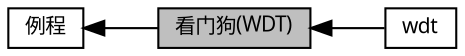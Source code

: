 digraph "看门狗(WDT)"
{
  edge [fontname="黑体",fontsize="10",labelfontname="黑体",labelfontsize="10"];
  node [fontname="黑体",fontsize="10",shape=box];
  rankdir=LR;
  Node0 [label="看门狗(WDT)",height=0.2,width=0.4,color="black", fillcolor="grey75", style="filled", fontcolor="black",tooltip="所有的看门狗相关例程"];
  Node2 [label="wdt",height=0.2,width=0.4,color="black", fillcolor="white", style="filled",URL="$group__demo__if__wdt.html",tooltip=" "];
  Node1 [label="例程",height=0.2,width=0.4,color="black", fillcolor="white", style="filled",URL="$group__mwv__service__demo__device.html",tooltip="提供外设使用例程，例如SPI、I2C，UART"];
  Node1->Node0 [shape=plaintext, dir="back", style="solid"];
  Node0->Node2 [shape=plaintext, dir="back", style="solid"];
}
